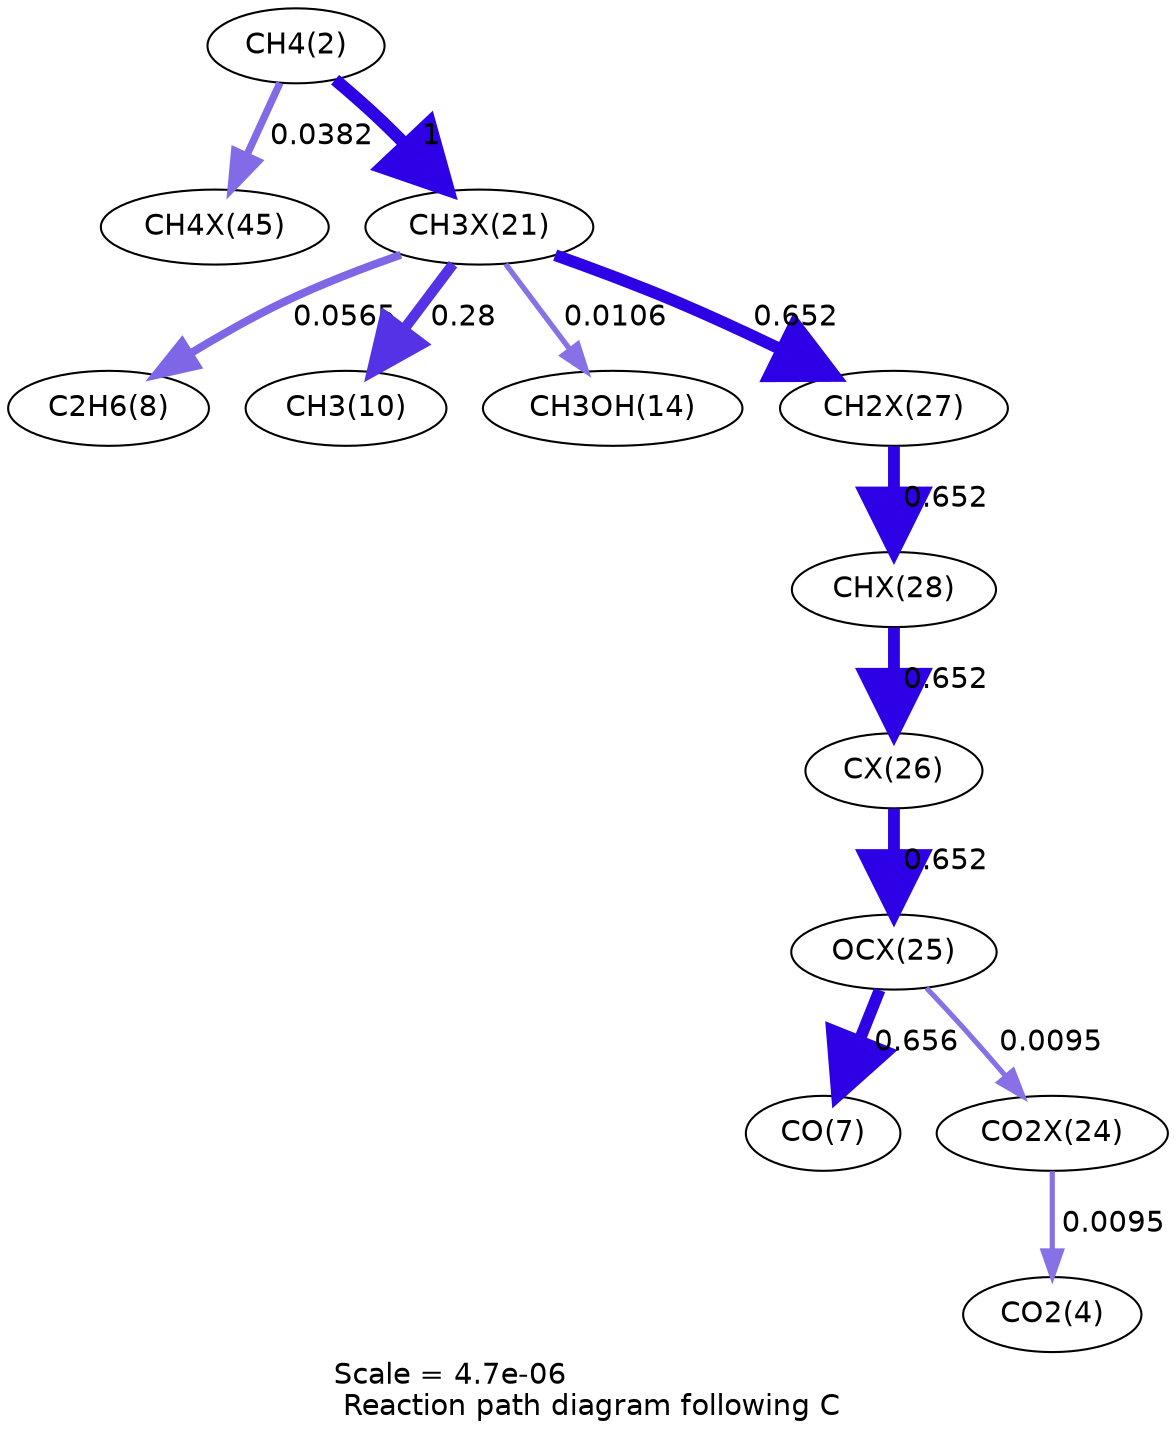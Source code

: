 digraph reaction_paths {
center=1;
s4 -> s35[fontname="Helvetica", penwidth=3.54, arrowsize=1.77, color="0.7, 0.538, 0.9"
, label=" 0.0382"];
s4 -> s27[fontname="Helvetica", penwidth=6, arrowsize=3, color="0.7, 1.5, 0.9"
, label=" 1"];
s27 -> s10[fontname="Helvetica", penwidth=3.83, arrowsize=1.92, color="0.7, 0.556, 0.9"
, label=" 0.0565"];
s27 -> s12[fontname="Helvetica", penwidth=5.04, arrowsize=2.52, color="0.7, 0.78, 0.9"
, label=" 0.28"];
s27 -> s16[fontname="Helvetica", penwidth=2.57, arrowsize=1.29, color="0.7, 0.511, 0.9"
, label=" 0.0106"];
s27 -> s33[fontname="Helvetica", penwidth=5.68, arrowsize=2.84, color="0.7, 1.15, 0.9"
, label=" 0.652"];
s33 -> s34[fontname="Helvetica", penwidth=5.68, arrowsize=2.84, color="0.7, 1.15, 0.9"
, label=" 0.652"];
s34 -> s32[fontname="Helvetica", penwidth=5.68, arrowsize=2.84, color="0.7, 1.15, 0.9"
, label=" 0.652"];
s32 -> s31[fontname="Helvetica", penwidth=5.68, arrowsize=2.84, color="0.7, 1.15, 0.9"
, label=" 0.652"];
s31 -> s9[fontname="Helvetica", penwidth=5.68, arrowsize=2.84, color="0.7, 1.16, 0.9"
, label=" 0.656"];
s31 -> s30[fontname="Helvetica", penwidth=2.48, arrowsize=1.24, color="0.7, 0.509, 0.9"
, label=" 0.0095"];
s30 -> s6[fontname="Helvetica", penwidth=2.48, arrowsize=1.24, color="0.7, 0.509, 0.9"
, label=" 0.0095"];
s4 [ fontname="Helvetica", label="CH4(2)"];
s6 [ fontname="Helvetica", label="CO2(4)"];
s9 [ fontname="Helvetica", label="CO(7)"];
s10 [ fontname="Helvetica", label="C2H6(8)"];
s12 [ fontname="Helvetica", label="CH3(10)"];
s16 [ fontname="Helvetica", label="CH3OH(14)"];
s27 [ fontname="Helvetica", label="CH3X(21)"];
s30 [ fontname="Helvetica", label="CO2X(24)"];
s31 [ fontname="Helvetica", label="OCX(25)"];
s32 [ fontname="Helvetica", label="CX(26)"];
s33 [ fontname="Helvetica", label="CH2X(27)"];
s34 [ fontname="Helvetica", label="CHX(28)"];
s35 [ fontname="Helvetica", label="CH4X(45)"];
 label = "Scale = 4.7e-06\l Reaction path diagram following C";
 fontname = "Helvetica";
}
